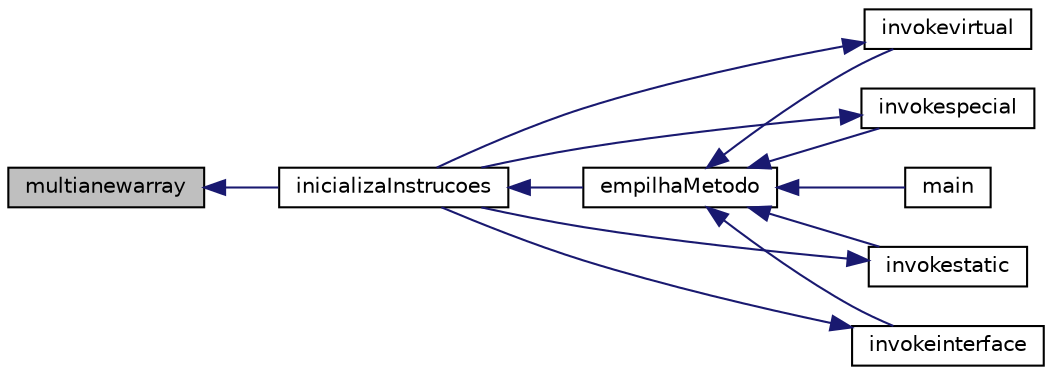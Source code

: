 digraph "multianewarray"
{
 // INTERACTIVE_SVG=YES
  edge [fontname="Helvetica",fontsize="10",labelfontname="Helvetica",labelfontsize="10"];
  node [fontname="Helvetica",fontsize="10",shape=record];
  rankdir="LR";
  Node3492 [label="multianewarray",height=0.2,width=0.4,color="black", fillcolor="grey75", style="filled", fontcolor="black"];
  Node3492 -> Node3493 [dir="back",color="midnightblue",fontsize="10",style="solid",fontname="Helvetica"];
  Node3493 [label="inicializaInstrucoes",height=0.2,width=0.4,color="black", fillcolor="white", style="filled",URL="$instrucao_8h.html#a308f4b87fb42ab5a62790c0127003ebe"];
  Node3493 -> Node3494 [dir="back",color="midnightblue",fontsize="10",style="solid",fontname="Helvetica"];
  Node3494 [label="empilhaMetodo",height=0.2,width=0.4,color="black", fillcolor="white", style="filled",URL="$metodo_8h.html#a68acc5b3f2238f62b7d0ee50964183c1"];
  Node3494 -> Node3495 [dir="back",color="midnightblue",fontsize="10",style="solid",fontname="Helvetica"];
  Node3495 [label="invokevirtual",height=0.2,width=0.4,color="black", fillcolor="white", style="filled",URL="$instrucao_8h.html#a78801a57dd7317b58754d741e22607a7"];
  Node3495 -> Node3493 [dir="back",color="midnightblue",fontsize="10",style="solid",fontname="Helvetica"];
  Node3494 -> Node3496 [dir="back",color="midnightblue",fontsize="10",style="solid",fontname="Helvetica"];
  Node3496 [label="invokespecial",height=0.2,width=0.4,color="black", fillcolor="white", style="filled",URL="$instrucao_8h.html#aea396d65920fd2046b81c2b5742f8fc2"];
  Node3496 -> Node3493 [dir="back",color="midnightblue",fontsize="10",style="solid",fontname="Helvetica"];
  Node3494 -> Node3497 [dir="back",color="midnightblue",fontsize="10",style="solid",fontname="Helvetica"];
  Node3497 [label="invokestatic",height=0.2,width=0.4,color="black", fillcolor="white", style="filled",URL="$instrucao_8h.html#a99b74fdcaa5d59615718fc49f4cb1bf2"];
  Node3497 -> Node3493 [dir="back",color="midnightblue",fontsize="10",style="solid",fontname="Helvetica"];
  Node3494 -> Node3498 [dir="back",color="midnightblue",fontsize="10",style="solid",fontname="Helvetica"];
  Node3498 [label="invokeinterface",height=0.2,width=0.4,color="black", fillcolor="white", style="filled",URL="$instrucao_8h.html#a04465c61aa4c123ce79dc562244e7af8"];
  Node3498 -> Node3493 [dir="back",color="midnightblue",fontsize="10",style="solid",fontname="Helvetica"];
  Node3494 -> Node3499 [dir="back",color="midnightblue",fontsize="10",style="solid",fontname="Helvetica"];
  Node3499 [label="main",height=0.2,width=0.4,color="black", fillcolor="white", style="filled",URL="$main_8c.html#a0ddf1224851353fc92bfbff6f499fa97"];
}
